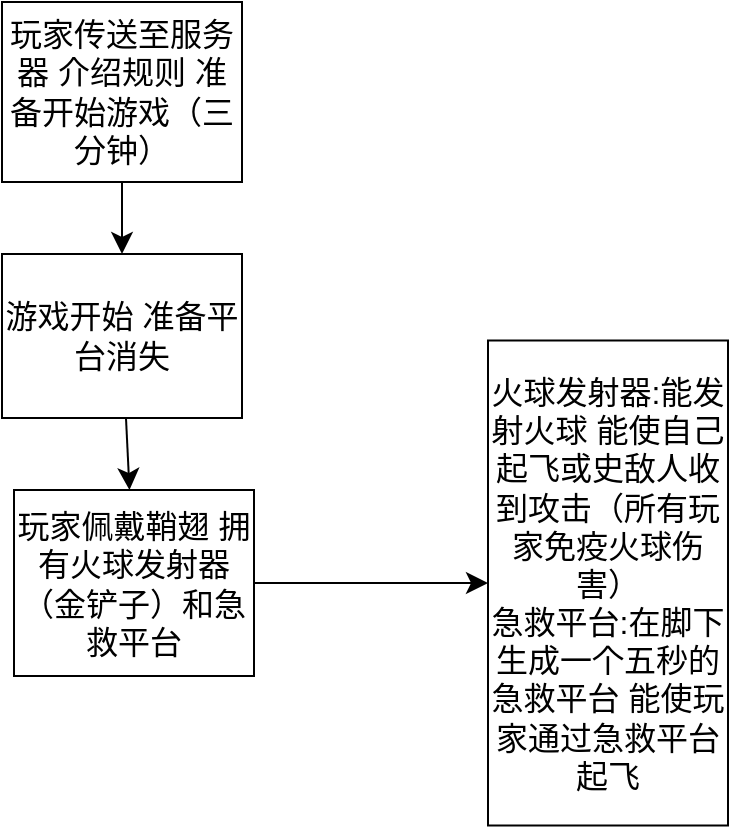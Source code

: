 <mxfile version="22.1.3" type="github">
  <diagram name="第 1 页" id="VKGTsSFPKgjLtFF46m9Y">
    <mxGraphModel dx="359" dy="1016" grid="0" gridSize="10" guides="1" tooltips="1" connect="1" arrows="1" fold="1" page="0" pageScale="1" pageWidth="827" pageHeight="1169" math="0" shadow="0">
      <root>
        <mxCell id="0" />
        <mxCell id="1" parent="0" />
        <mxCell id="VJuQhz7TN3_m5-vFarQI-3" value="" style="edgeStyle=none;curved=1;rounded=0;orthogonalLoop=1;jettySize=auto;html=1;fontSize=12;startSize=8;endSize=8;" edge="1" parent="1" source="VJuQhz7TN3_m5-vFarQI-1" target="VJuQhz7TN3_m5-vFarQI-2">
          <mxGeometry relative="1" as="geometry" />
        </mxCell>
        <mxCell id="VJuQhz7TN3_m5-vFarQI-1" value="玩家传送至服务器 介绍规则 准备开始游戏（三分钟）" style="whiteSpace=wrap;html=1;fontSize=16;" vertex="1" parent="1">
          <mxGeometry x="139" y="-19" width="120" height="90" as="geometry" />
        </mxCell>
        <mxCell id="VJuQhz7TN3_m5-vFarQI-5" value="" style="edgeStyle=none;curved=1;rounded=0;orthogonalLoop=1;jettySize=auto;html=1;fontSize=12;startSize=8;endSize=8;" edge="1" parent="1" source="VJuQhz7TN3_m5-vFarQI-2" target="VJuQhz7TN3_m5-vFarQI-4">
          <mxGeometry relative="1" as="geometry" />
        </mxCell>
        <mxCell id="VJuQhz7TN3_m5-vFarQI-2" value="游戏开始 准备平台消失" style="whiteSpace=wrap;html=1;fontSize=16;" vertex="1" parent="1">
          <mxGeometry x="139" y="107" width="120" height="82" as="geometry" />
        </mxCell>
        <mxCell id="VJuQhz7TN3_m5-vFarQI-9" value="" style="edgeStyle=none;curved=1;rounded=0;orthogonalLoop=1;jettySize=auto;html=1;fontSize=12;startSize=8;endSize=8;" edge="1" parent="1" source="VJuQhz7TN3_m5-vFarQI-4" target="VJuQhz7TN3_m5-vFarQI-8">
          <mxGeometry relative="1" as="geometry" />
        </mxCell>
        <mxCell id="VJuQhz7TN3_m5-vFarQI-4" value="玩家佩戴鞘翅 拥有火球发射器（金铲子）和急救平台" style="whiteSpace=wrap;html=1;fontSize=16;" vertex="1" parent="1">
          <mxGeometry x="145" y="225" width="120" height="93" as="geometry" />
        </mxCell>
        <mxCell id="VJuQhz7TN3_m5-vFarQI-8" value="火球发射器:能发射火球 能使自己起飞或史敌人收到攻击（所有玩家免疫火球伤害）&lt;br&gt;急救平台:在脚下生成一个五秒的急救平台 能使玩家通过急救平台起飞" style="whiteSpace=wrap;html=1;fontSize=16;" vertex="1" parent="1">
          <mxGeometry x="382" y="150.25" width="120" height="242.5" as="geometry" />
        </mxCell>
      </root>
    </mxGraphModel>
  </diagram>
</mxfile>
